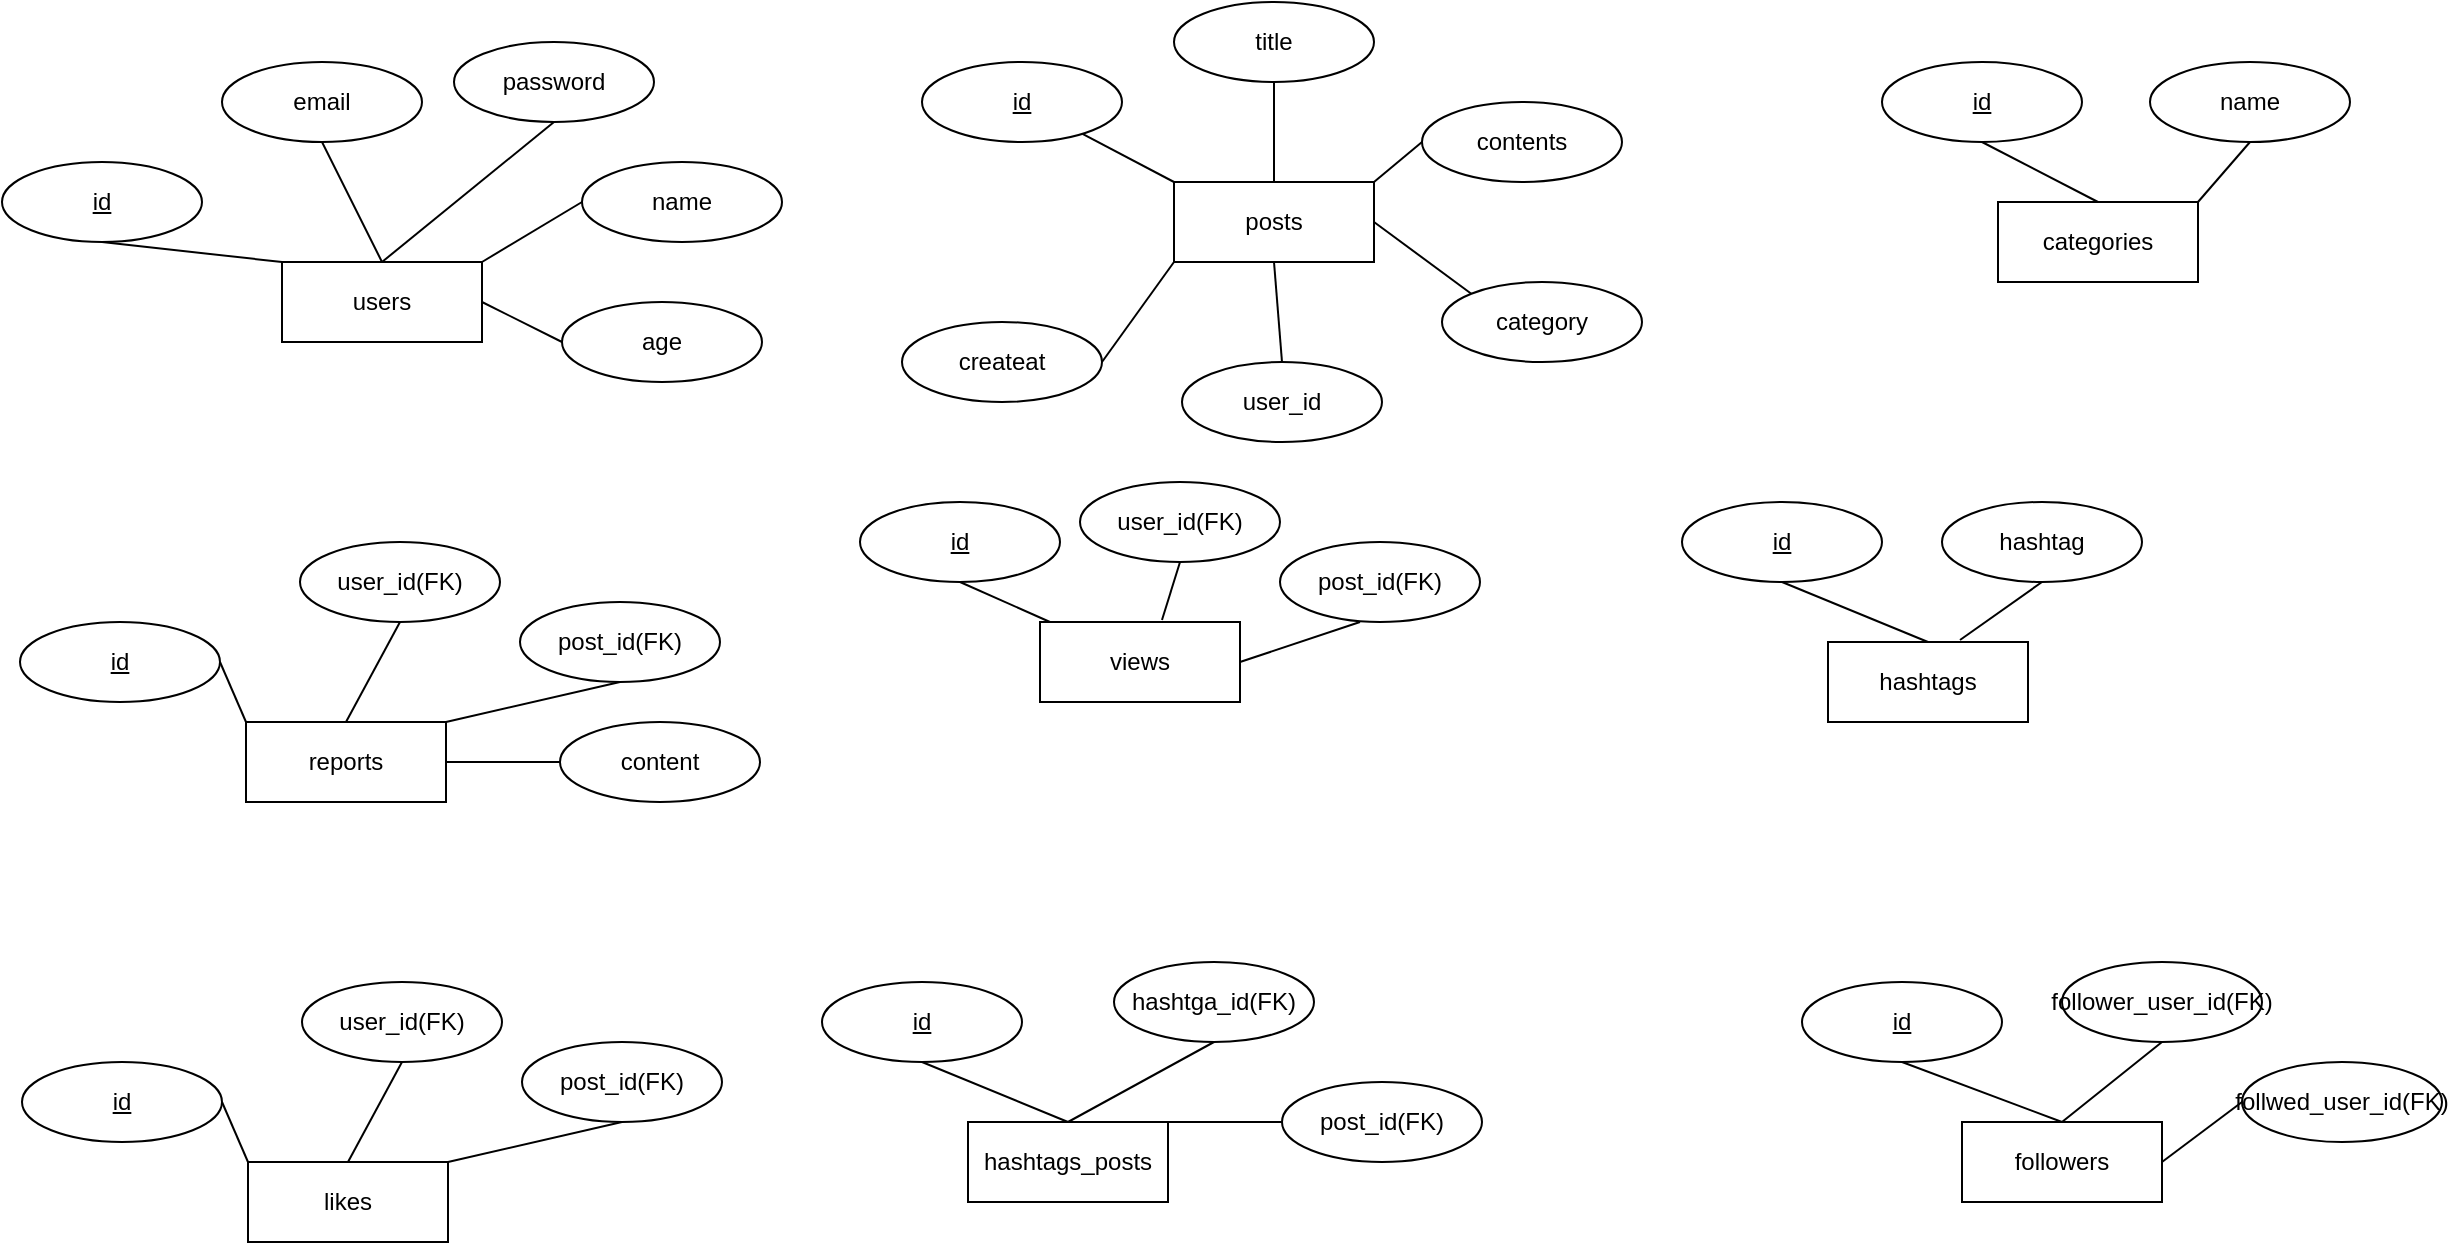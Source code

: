 <mxfile version="26.0.2">
  <diagram name="페이지-1" id="lvyuOp6DfGSYLUduwq0f">
    <mxGraphModel dx="1434" dy="746" grid="1" gridSize="10" guides="1" tooltips="1" connect="1" arrows="1" fold="1" page="1" pageScale="1" pageWidth="827" pageHeight="1169" math="0" shadow="0">
      <root>
        <mxCell id="0" />
        <mxCell id="1" parent="0" />
        <mxCell id="c4Icw5I4XPBOKroQMkJ1-81" value="" style="group" vertex="1" connectable="0" parent="1">
          <mxGeometry x="490" y="10" width="370" height="220" as="geometry" />
        </mxCell>
        <mxCell id="c4Icw5I4XPBOKroQMkJ1-2" value="posts" style="whiteSpace=wrap;html=1;align=center;" vertex="1" parent="c4Icw5I4XPBOKroQMkJ1-81">
          <mxGeometry x="136" y="90" width="100" height="40" as="geometry" />
        </mxCell>
        <mxCell id="c4Icw5I4XPBOKroQMkJ1-16" value="id" style="ellipse;whiteSpace=wrap;html=1;align=center;fontStyle=4;" vertex="1" parent="c4Icw5I4XPBOKroQMkJ1-81">
          <mxGeometry x="10" y="30" width="100" height="40" as="geometry" />
        </mxCell>
        <mxCell id="c4Icw5I4XPBOKroQMkJ1-28" value="title" style="ellipse;whiteSpace=wrap;html=1;align=center;" vertex="1" parent="c4Icw5I4XPBOKroQMkJ1-81">
          <mxGeometry x="136" width="100" height="40" as="geometry" />
        </mxCell>
        <mxCell id="c4Icw5I4XPBOKroQMkJ1-29" value="contents" style="ellipse;whiteSpace=wrap;html=1;align=center;" vertex="1" parent="c4Icw5I4XPBOKroQMkJ1-81">
          <mxGeometry x="260" y="50" width="100" height="40" as="geometry" />
        </mxCell>
        <mxCell id="c4Icw5I4XPBOKroQMkJ1-30" value="category" style="ellipse;whiteSpace=wrap;html=1;align=center;" vertex="1" parent="c4Icw5I4XPBOKroQMkJ1-81">
          <mxGeometry x="270" y="140" width="100" height="40" as="geometry" />
        </mxCell>
        <mxCell id="c4Icw5I4XPBOKroQMkJ1-31" value="user_id" style="ellipse;whiteSpace=wrap;html=1;align=center;" vertex="1" parent="c4Icw5I4XPBOKroQMkJ1-81">
          <mxGeometry x="140" y="180" width="100" height="40" as="geometry" />
        </mxCell>
        <mxCell id="c4Icw5I4XPBOKroQMkJ1-32" value="createat" style="ellipse;whiteSpace=wrap;html=1;align=center;" vertex="1" parent="c4Icw5I4XPBOKroQMkJ1-81">
          <mxGeometry y="160" width="100" height="40" as="geometry" />
        </mxCell>
        <mxCell id="c4Icw5I4XPBOKroQMkJ1-33" value="" style="endArrow=none;html=1;rounded=0;exitX=0;exitY=0;exitDx=0;exitDy=0;" edge="1" parent="c4Icw5I4XPBOKroQMkJ1-81" source="c4Icw5I4XPBOKroQMkJ1-2" target="c4Icw5I4XPBOKroQMkJ1-16">
          <mxGeometry relative="1" as="geometry">
            <mxPoint x="300" y="-240" as="sourcePoint" />
            <mxPoint x="260" y="-260" as="targetPoint" />
          </mxGeometry>
        </mxCell>
        <mxCell id="c4Icw5I4XPBOKroQMkJ1-34" value="" style="endArrow=none;html=1;rounded=0;exitX=0.5;exitY=0;exitDx=0;exitDy=0;entryX=0.5;entryY=1;entryDx=0;entryDy=0;" edge="1" parent="c4Icw5I4XPBOKroQMkJ1-81" source="c4Icw5I4XPBOKroQMkJ1-2" target="c4Icw5I4XPBOKroQMkJ1-28">
          <mxGeometry relative="1" as="geometry">
            <mxPoint x="146" y="100" as="sourcePoint" />
            <mxPoint x="114" y="77" as="targetPoint" />
          </mxGeometry>
        </mxCell>
        <mxCell id="c4Icw5I4XPBOKroQMkJ1-35" value="" style="endArrow=none;html=1;rounded=0;exitX=1;exitY=0;exitDx=0;exitDy=0;entryX=0;entryY=0.5;entryDx=0;entryDy=0;" edge="1" parent="c4Icw5I4XPBOKroQMkJ1-81" source="c4Icw5I4XPBOKroQMkJ1-2" target="c4Icw5I4XPBOKroQMkJ1-29">
          <mxGeometry relative="1" as="geometry">
            <mxPoint x="196" y="100" as="sourcePoint" />
            <mxPoint x="210" y="50" as="targetPoint" />
          </mxGeometry>
        </mxCell>
        <mxCell id="c4Icw5I4XPBOKroQMkJ1-36" value="" style="endArrow=none;html=1;rounded=0;entryX=0;entryY=0;entryDx=0;entryDy=0;exitX=1;exitY=0.5;exitDx=0;exitDy=0;" edge="1" parent="c4Icw5I4XPBOKroQMkJ1-81" source="c4Icw5I4XPBOKroQMkJ1-2" target="c4Icw5I4XPBOKroQMkJ1-30">
          <mxGeometry relative="1" as="geometry">
            <mxPoint x="240" y="110" as="sourcePoint" />
            <mxPoint x="280" y="100" as="targetPoint" />
          </mxGeometry>
        </mxCell>
        <mxCell id="c4Icw5I4XPBOKroQMkJ1-37" value="" style="endArrow=none;html=1;rounded=0;entryX=0.5;entryY=0;entryDx=0;entryDy=0;exitX=0.5;exitY=1;exitDx=0;exitDy=0;" edge="1" parent="c4Icw5I4XPBOKroQMkJ1-81" source="c4Icw5I4XPBOKroQMkJ1-2" target="c4Icw5I4XPBOKroQMkJ1-31">
          <mxGeometry relative="1" as="geometry">
            <mxPoint x="246" y="120" as="sourcePoint" />
            <mxPoint x="295" y="156" as="targetPoint" />
          </mxGeometry>
        </mxCell>
        <mxCell id="c4Icw5I4XPBOKroQMkJ1-38" value="" style="endArrow=none;html=1;rounded=0;entryX=1;entryY=0.5;entryDx=0;entryDy=0;exitX=0;exitY=1;exitDx=0;exitDy=0;" edge="1" parent="c4Icw5I4XPBOKroQMkJ1-81" source="c4Icw5I4XPBOKroQMkJ1-2" target="c4Icw5I4XPBOKroQMkJ1-32">
          <mxGeometry relative="1" as="geometry">
            <mxPoint x="196" y="140" as="sourcePoint" />
            <mxPoint x="210" y="200" as="targetPoint" />
          </mxGeometry>
        </mxCell>
        <mxCell id="c4Icw5I4XPBOKroQMkJ1-82" value="" style="group" vertex="1" connectable="0" parent="1">
          <mxGeometry x="980" y="40" width="234" height="110" as="geometry" />
        </mxCell>
        <mxCell id="c4Icw5I4XPBOKroQMkJ1-3" value="categories" style="whiteSpace=wrap;html=1;align=center;" vertex="1" parent="c4Icw5I4XPBOKroQMkJ1-82">
          <mxGeometry x="58" y="70" width="100" height="40" as="geometry" />
        </mxCell>
        <mxCell id="c4Icw5I4XPBOKroQMkJ1-10" value="id" style="ellipse;whiteSpace=wrap;html=1;align=center;fontStyle=4;" vertex="1" parent="c4Icw5I4XPBOKroQMkJ1-82">
          <mxGeometry width="100" height="40" as="geometry" />
        </mxCell>
        <mxCell id="c4Icw5I4XPBOKroQMkJ1-39" value="name" style="ellipse;whiteSpace=wrap;html=1;align=center;" vertex="1" parent="c4Icw5I4XPBOKroQMkJ1-82">
          <mxGeometry x="134" width="100" height="40" as="geometry" />
        </mxCell>
        <mxCell id="c4Icw5I4XPBOKroQMkJ1-40" value="" style="endArrow=none;html=1;rounded=0;entryX=0.5;entryY=0;entryDx=0;entryDy=0;exitX=0.5;exitY=1;exitDx=0;exitDy=0;" edge="1" parent="c4Icw5I4XPBOKroQMkJ1-82" source="c4Icw5I4XPBOKroQMkJ1-10" target="c4Icw5I4XPBOKroQMkJ1-3">
          <mxGeometry relative="1" as="geometry">
            <mxPoint x="64" y="-250" as="sourcePoint" />
            <mxPoint x="28" y="-200" as="targetPoint" />
          </mxGeometry>
        </mxCell>
        <mxCell id="c4Icw5I4XPBOKroQMkJ1-41" value="" style="endArrow=none;html=1;rounded=0;entryX=1;entryY=0;entryDx=0;entryDy=0;exitX=0.5;exitY=1;exitDx=0;exitDy=0;" edge="1" parent="c4Icw5I4XPBOKroQMkJ1-82" source="c4Icw5I4XPBOKroQMkJ1-39" target="c4Icw5I4XPBOKroQMkJ1-3">
          <mxGeometry relative="1" as="geometry">
            <mxPoint x="60" y="50" as="sourcePoint" />
            <mxPoint x="118" y="80" as="targetPoint" />
          </mxGeometry>
        </mxCell>
        <mxCell id="c4Icw5I4XPBOKroQMkJ1-83" value="" style="group" vertex="1" connectable="0" parent="1">
          <mxGeometry x="469" y="250" width="310" height="110" as="geometry" />
        </mxCell>
        <mxCell id="c4Icw5I4XPBOKroQMkJ1-4" value="views" style="whiteSpace=wrap;html=1;align=center;" vertex="1" parent="c4Icw5I4XPBOKroQMkJ1-83">
          <mxGeometry x="90" y="70" width="100" height="40" as="geometry" />
        </mxCell>
        <mxCell id="c4Icw5I4XPBOKroQMkJ1-11" value="id" style="ellipse;whiteSpace=wrap;html=1;align=center;fontStyle=4;" vertex="1" parent="c4Icw5I4XPBOKroQMkJ1-83">
          <mxGeometry y="10" width="100" height="40" as="geometry" />
        </mxCell>
        <mxCell id="c4Icw5I4XPBOKroQMkJ1-43" value="user_id(FK)" style="ellipse;whiteSpace=wrap;html=1;align=center;" vertex="1" parent="c4Icw5I4XPBOKroQMkJ1-83">
          <mxGeometry x="110" width="100" height="40" as="geometry" />
        </mxCell>
        <mxCell id="c4Icw5I4XPBOKroQMkJ1-44" value="post_id(FK)" style="ellipse;whiteSpace=wrap;html=1;align=center;" vertex="1" parent="c4Icw5I4XPBOKroQMkJ1-83">
          <mxGeometry x="210" y="30" width="100" height="40" as="geometry" />
        </mxCell>
        <mxCell id="c4Icw5I4XPBOKroQMkJ1-45" value="" style="endArrow=none;html=1;rounded=0;exitX=0.5;exitY=1;exitDx=0;exitDy=0;" edge="1" parent="c4Icw5I4XPBOKroQMkJ1-83" source="c4Icw5I4XPBOKroQMkJ1-11" target="c4Icw5I4XPBOKroQMkJ1-4">
          <mxGeometry relative="1" as="geometry">
            <mxPoint x="62" y="-180" as="sourcePoint" />
            <mxPoint x="120" y="-150" as="targetPoint" />
          </mxGeometry>
        </mxCell>
        <mxCell id="c4Icw5I4XPBOKroQMkJ1-46" value="" style="endArrow=none;html=1;rounded=0;exitX=0.5;exitY=1;exitDx=0;exitDy=0;entryX=0.61;entryY=-0.025;entryDx=0;entryDy=0;entryPerimeter=0;" edge="1" parent="c4Icw5I4XPBOKroQMkJ1-83" source="c4Icw5I4XPBOKroQMkJ1-43" target="c4Icw5I4XPBOKroQMkJ1-4">
          <mxGeometry relative="1" as="geometry">
            <mxPoint x="60" y="60" as="sourcePoint" />
            <mxPoint x="105" y="80" as="targetPoint" />
          </mxGeometry>
        </mxCell>
        <mxCell id="c4Icw5I4XPBOKroQMkJ1-47" value="" style="endArrow=none;html=1;rounded=0;entryX=1;entryY=0.5;entryDx=0;entryDy=0;" edge="1" parent="c4Icw5I4XPBOKroQMkJ1-83" target="c4Icw5I4XPBOKroQMkJ1-4">
          <mxGeometry relative="1" as="geometry">
            <mxPoint x="250" y="70" as="sourcePoint" />
            <mxPoint x="161" y="79" as="targetPoint" />
          </mxGeometry>
        </mxCell>
        <mxCell id="c4Icw5I4XPBOKroQMkJ1-84" value="" style="group" vertex="1" connectable="0" parent="1">
          <mxGeometry x="880" y="260" width="230" height="110" as="geometry" />
        </mxCell>
        <mxCell id="c4Icw5I4XPBOKroQMkJ1-5" value="hashtags" style="whiteSpace=wrap;html=1;align=center;" vertex="1" parent="c4Icw5I4XPBOKroQMkJ1-84">
          <mxGeometry x="73" y="70" width="100" height="40" as="geometry" />
        </mxCell>
        <mxCell id="c4Icw5I4XPBOKroQMkJ1-12" value="id" style="ellipse;whiteSpace=wrap;html=1;align=center;fontStyle=4;" vertex="1" parent="c4Icw5I4XPBOKroQMkJ1-84">
          <mxGeometry width="100" height="40" as="geometry" />
        </mxCell>
        <mxCell id="c4Icw5I4XPBOKroQMkJ1-48" value="hashtag" style="ellipse;whiteSpace=wrap;html=1;align=center;" vertex="1" parent="c4Icw5I4XPBOKroQMkJ1-84">
          <mxGeometry x="130" width="100" height="40" as="geometry" />
        </mxCell>
        <mxCell id="c4Icw5I4XPBOKroQMkJ1-50" value="" style="endArrow=none;html=1;rounded=0;entryX=0.5;entryY=0;entryDx=0;entryDy=0;exitX=0.5;exitY=1;exitDx=0;exitDy=0;" edge="1" parent="c4Icw5I4XPBOKroQMkJ1-84" source="c4Icw5I4XPBOKroQMkJ1-12" target="c4Icw5I4XPBOKroQMkJ1-5">
          <mxGeometry relative="1" as="geometry">
            <mxPoint x="270" y="-100" as="sourcePoint" />
            <mxPoint x="210" y="-80" as="targetPoint" />
          </mxGeometry>
        </mxCell>
        <mxCell id="c4Icw5I4XPBOKroQMkJ1-51" value="" style="endArrow=none;html=1;rounded=0;entryX=0.66;entryY=-0.025;entryDx=0;entryDy=0;exitX=0.5;exitY=1;exitDx=0;exitDy=0;entryPerimeter=0;" edge="1" parent="c4Icw5I4XPBOKroQMkJ1-84" source="c4Icw5I4XPBOKroQMkJ1-48" target="c4Icw5I4XPBOKroQMkJ1-5">
          <mxGeometry relative="1" as="geometry">
            <mxPoint x="60" y="50" as="sourcePoint" />
            <mxPoint x="133" y="80" as="targetPoint" />
          </mxGeometry>
        </mxCell>
        <mxCell id="c4Icw5I4XPBOKroQMkJ1-85" value="" style="group" vertex="1" connectable="0" parent="1">
          <mxGeometry x="450" y="490" width="330" height="120" as="geometry" />
        </mxCell>
        <mxCell id="c4Icw5I4XPBOKroQMkJ1-52" value="hashtags_posts" style="whiteSpace=wrap;html=1;align=center;" vertex="1" parent="c4Icw5I4XPBOKroQMkJ1-85">
          <mxGeometry x="73" y="80" width="100" height="40" as="geometry" />
        </mxCell>
        <mxCell id="c4Icw5I4XPBOKroQMkJ1-53" value="id" style="ellipse;whiteSpace=wrap;html=1;align=center;fontStyle=4;" vertex="1" parent="c4Icw5I4XPBOKroQMkJ1-85">
          <mxGeometry y="10" width="100" height="40" as="geometry" />
        </mxCell>
        <mxCell id="c4Icw5I4XPBOKroQMkJ1-54" value="" style="endArrow=none;html=1;rounded=0;entryX=0.5;entryY=0;entryDx=0;entryDy=0;exitX=0.5;exitY=1;exitDx=0;exitDy=0;" edge="1" parent="c4Icw5I4XPBOKroQMkJ1-85" source="c4Icw5I4XPBOKroQMkJ1-53" target="c4Icw5I4XPBOKroQMkJ1-52">
          <mxGeometry relative="1" as="geometry">
            <mxPoint x="60" y="-90" as="sourcePoint" />
            <mxPoint x="133" y="-60" as="targetPoint" />
          </mxGeometry>
        </mxCell>
        <mxCell id="c4Icw5I4XPBOKroQMkJ1-56" value="post_id(FK)" style="ellipse;whiteSpace=wrap;html=1;align=center;" vertex="1" parent="c4Icw5I4XPBOKroQMkJ1-85">
          <mxGeometry x="230" y="60" width="100" height="40" as="geometry" />
        </mxCell>
        <mxCell id="c4Icw5I4XPBOKroQMkJ1-58" value="hashtga_id(FK)" style="ellipse;whiteSpace=wrap;html=1;align=center;" vertex="1" parent="c4Icw5I4XPBOKroQMkJ1-85">
          <mxGeometry x="146" width="100" height="40" as="geometry" />
        </mxCell>
        <mxCell id="c4Icw5I4XPBOKroQMkJ1-59" value="" style="endArrow=none;html=1;rounded=0;entryX=0.5;entryY=0;entryDx=0;entryDy=0;exitX=0.5;exitY=1;exitDx=0;exitDy=0;" edge="1" parent="c4Icw5I4XPBOKroQMkJ1-85" source="c4Icw5I4XPBOKroQMkJ1-58" target="c4Icw5I4XPBOKroQMkJ1-52">
          <mxGeometry relative="1" as="geometry">
            <mxPoint x="190" y="-90" as="sourcePoint" />
            <mxPoint x="149" y="-61" as="targetPoint" />
          </mxGeometry>
        </mxCell>
        <mxCell id="c4Icw5I4XPBOKroQMkJ1-60" value="" style="endArrow=none;html=1;rounded=0;entryX=1;entryY=0;entryDx=0;entryDy=0;exitX=0;exitY=0.5;exitDx=0;exitDy=0;" edge="1" parent="c4Icw5I4XPBOKroQMkJ1-85" source="c4Icw5I4XPBOKroQMkJ1-56" target="c4Icw5I4XPBOKroQMkJ1-52">
          <mxGeometry relative="1" as="geometry">
            <mxPoint x="206" y="50" as="sourcePoint" />
            <mxPoint x="133" y="90" as="targetPoint" />
          </mxGeometry>
        </mxCell>
        <mxCell id="c4Icw5I4XPBOKroQMkJ1-87" value="" style="group" vertex="1" connectable="0" parent="1">
          <mxGeometry x="50" y="500" width="350" height="130" as="geometry" />
        </mxCell>
        <mxCell id="c4Icw5I4XPBOKroQMkJ1-6" value="likes" style="whiteSpace=wrap;html=1;align=center;" vertex="1" parent="c4Icw5I4XPBOKroQMkJ1-87">
          <mxGeometry x="113" y="90" width="100" height="40" as="geometry" />
        </mxCell>
        <mxCell id="c4Icw5I4XPBOKroQMkJ1-14" value="id" style="ellipse;whiteSpace=wrap;html=1;align=center;fontStyle=4;" vertex="1" parent="c4Icw5I4XPBOKroQMkJ1-87">
          <mxGeometry y="40" width="100" height="40" as="geometry" />
        </mxCell>
        <mxCell id="c4Icw5I4XPBOKroQMkJ1-61" value="user_id(FK)" style="ellipse;whiteSpace=wrap;html=1;align=center;" vertex="1" parent="c4Icw5I4XPBOKroQMkJ1-87">
          <mxGeometry x="140" width="100" height="40" as="geometry" />
        </mxCell>
        <mxCell id="c4Icw5I4XPBOKroQMkJ1-62" value="post_id(FK)" style="ellipse;whiteSpace=wrap;html=1;align=center;" vertex="1" parent="c4Icw5I4XPBOKroQMkJ1-87">
          <mxGeometry x="250" y="30" width="100" height="40" as="geometry" />
        </mxCell>
        <mxCell id="c4Icw5I4XPBOKroQMkJ1-63" value="" style="endArrow=none;html=1;rounded=0;entryX=0;entryY=0;entryDx=0;entryDy=0;exitX=1;exitY=0.5;exitDx=0;exitDy=0;" edge="1" parent="c4Icw5I4XPBOKroQMkJ1-87" source="c4Icw5I4XPBOKroQMkJ1-14" target="c4Icw5I4XPBOKroQMkJ1-6">
          <mxGeometry relative="1" as="geometry">
            <mxPoint x="246" y="-110" as="sourcePoint" />
            <mxPoint x="173" y="-70" as="targetPoint" />
          </mxGeometry>
        </mxCell>
        <mxCell id="c4Icw5I4XPBOKroQMkJ1-64" value="" style="endArrow=none;html=1;rounded=0;entryX=0.5;entryY=0;entryDx=0;entryDy=0;exitX=0.5;exitY=1;exitDx=0;exitDy=0;" edge="1" parent="c4Icw5I4XPBOKroQMkJ1-87" source="c4Icw5I4XPBOKroQMkJ1-61" target="c4Icw5I4XPBOKroQMkJ1-6">
          <mxGeometry relative="1" as="geometry">
            <mxPoint x="110" y="70" as="sourcePoint" />
            <mxPoint x="123" y="100" as="targetPoint" />
          </mxGeometry>
        </mxCell>
        <mxCell id="c4Icw5I4XPBOKroQMkJ1-65" value="" style="endArrow=none;html=1;rounded=0;exitX=0.5;exitY=1;exitDx=0;exitDy=0;entryX=1;entryY=0;entryDx=0;entryDy=0;" edge="1" parent="c4Icw5I4XPBOKroQMkJ1-87" source="c4Icw5I4XPBOKroQMkJ1-62" target="c4Icw5I4XPBOKroQMkJ1-6">
          <mxGeometry relative="1" as="geometry">
            <mxPoint x="193" y="52" as="sourcePoint" />
            <mxPoint x="220" y="90" as="targetPoint" />
          </mxGeometry>
        </mxCell>
        <mxCell id="c4Icw5I4XPBOKroQMkJ1-90" value="" style="group" vertex="1" connectable="0" parent="1">
          <mxGeometry x="49" y="280" width="370" height="130" as="geometry" />
        </mxCell>
        <mxCell id="c4Icw5I4XPBOKroQMkJ1-91" value="reports" style="whiteSpace=wrap;html=1;align=center;" vertex="1" parent="c4Icw5I4XPBOKroQMkJ1-90">
          <mxGeometry x="113" y="90" width="100" height="40" as="geometry" />
        </mxCell>
        <mxCell id="c4Icw5I4XPBOKroQMkJ1-92" value="id" style="ellipse;whiteSpace=wrap;html=1;align=center;fontStyle=4;" vertex="1" parent="c4Icw5I4XPBOKroQMkJ1-90">
          <mxGeometry y="40" width="100" height="40" as="geometry" />
        </mxCell>
        <mxCell id="c4Icw5I4XPBOKroQMkJ1-93" value="user_id(FK)" style="ellipse;whiteSpace=wrap;html=1;align=center;" vertex="1" parent="c4Icw5I4XPBOKroQMkJ1-90">
          <mxGeometry x="140" width="100" height="40" as="geometry" />
        </mxCell>
        <mxCell id="c4Icw5I4XPBOKroQMkJ1-94" value="post_id(FK)" style="ellipse;whiteSpace=wrap;html=1;align=center;" vertex="1" parent="c4Icw5I4XPBOKroQMkJ1-90">
          <mxGeometry x="250" y="30" width="100" height="40" as="geometry" />
        </mxCell>
        <mxCell id="c4Icw5I4XPBOKroQMkJ1-95" value="" style="endArrow=none;html=1;rounded=0;entryX=0;entryY=0;entryDx=0;entryDy=0;exitX=1;exitY=0.5;exitDx=0;exitDy=0;" edge="1" parent="c4Icw5I4XPBOKroQMkJ1-90" source="c4Icw5I4XPBOKroQMkJ1-92" target="c4Icw5I4XPBOKroQMkJ1-91">
          <mxGeometry relative="1" as="geometry">
            <mxPoint x="246" y="-110" as="sourcePoint" />
            <mxPoint x="173" y="-70" as="targetPoint" />
          </mxGeometry>
        </mxCell>
        <mxCell id="c4Icw5I4XPBOKroQMkJ1-96" value="" style="endArrow=none;html=1;rounded=0;entryX=0.5;entryY=0;entryDx=0;entryDy=0;exitX=0.5;exitY=1;exitDx=0;exitDy=0;" edge="1" parent="c4Icw5I4XPBOKroQMkJ1-90" source="c4Icw5I4XPBOKroQMkJ1-93" target="c4Icw5I4XPBOKroQMkJ1-91">
          <mxGeometry relative="1" as="geometry">
            <mxPoint x="110" y="70" as="sourcePoint" />
            <mxPoint x="123" y="100" as="targetPoint" />
          </mxGeometry>
        </mxCell>
        <mxCell id="c4Icw5I4XPBOKroQMkJ1-97" value="" style="endArrow=none;html=1;rounded=0;exitX=0.5;exitY=1;exitDx=0;exitDy=0;entryX=1;entryY=0;entryDx=0;entryDy=0;" edge="1" parent="c4Icw5I4XPBOKroQMkJ1-90" source="c4Icw5I4XPBOKroQMkJ1-94" target="c4Icw5I4XPBOKroQMkJ1-91">
          <mxGeometry relative="1" as="geometry">
            <mxPoint x="193" y="52" as="sourcePoint" />
            <mxPoint x="220" y="90" as="targetPoint" />
          </mxGeometry>
        </mxCell>
        <mxCell id="c4Icw5I4XPBOKroQMkJ1-98" value="content" style="ellipse;whiteSpace=wrap;html=1;align=center;" vertex="1" parent="c4Icw5I4XPBOKroQMkJ1-90">
          <mxGeometry x="270" y="90" width="100" height="40" as="geometry" />
        </mxCell>
        <mxCell id="c4Icw5I4XPBOKroQMkJ1-99" value="" style="endArrow=none;html=1;rounded=0;exitX=0;exitY=0.5;exitDx=0;exitDy=0;entryX=1;entryY=0.5;entryDx=0;entryDy=0;" edge="1" parent="c4Icw5I4XPBOKroQMkJ1-90" source="c4Icw5I4XPBOKroQMkJ1-98" target="c4Icw5I4XPBOKroQMkJ1-91">
          <mxGeometry relative="1" as="geometry">
            <mxPoint x="310" y="80" as="sourcePoint" />
            <mxPoint x="223" y="100" as="targetPoint" />
          </mxGeometry>
        </mxCell>
        <mxCell id="c4Icw5I4XPBOKroQMkJ1-100" value="" style="group" vertex="1" connectable="0" parent="1">
          <mxGeometry x="940" y="490" width="320" height="120" as="geometry" />
        </mxCell>
        <mxCell id="c4Icw5I4XPBOKroQMkJ1-101" value="followers" style="whiteSpace=wrap;html=1;align=center;" vertex="1" parent="c4Icw5I4XPBOKroQMkJ1-100">
          <mxGeometry x="80" y="80" width="100" height="40" as="geometry" />
        </mxCell>
        <mxCell id="c4Icw5I4XPBOKroQMkJ1-102" value="id" style="ellipse;whiteSpace=wrap;html=1;align=center;fontStyle=4;" vertex="1" parent="c4Icw5I4XPBOKroQMkJ1-100">
          <mxGeometry y="10" width="100" height="40" as="geometry" />
        </mxCell>
        <mxCell id="c4Icw5I4XPBOKroQMkJ1-103" value="" style="endArrow=none;html=1;rounded=0;entryX=0.5;entryY=0;entryDx=0;entryDy=0;exitX=0.5;exitY=1;exitDx=0;exitDy=0;" edge="1" parent="c4Icw5I4XPBOKroQMkJ1-100" source="c4Icw5I4XPBOKroQMkJ1-102" target="c4Icw5I4XPBOKroQMkJ1-101">
          <mxGeometry relative="1" as="geometry">
            <mxPoint x="80" y="-150" as="sourcePoint" />
            <mxPoint x="93" y="-120" as="targetPoint" />
          </mxGeometry>
        </mxCell>
        <mxCell id="c4Icw5I4XPBOKroQMkJ1-104" value="follower_user_id(FK)" style="ellipse;whiteSpace=wrap;html=1;align=center;" vertex="1" parent="c4Icw5I4XPBOKroQMkJ1-100">
          <mxGeometry x="130" width="100" height="40" as="geometry" />
        </mxCell>
        <mxCell id="c4Icw5I4XPBOKroQMkJ1-105" value="" style="endArrow=none;html=1;rounded=0;entryX=0.5;entryY=1;entryDx=0;entryDy=0;exitX=0.5;exitY=0;exitDx=0;exitDy=0;" edge="1" parent="c4Icw5I4XPBOKroQMkJ1-100" source="c4Icw5I4XPBOKroQMkJ1-101" target="c4Icw5I4XPBOKroQMkJ1-104">
          <mxGeometry relative="1" as="geometry">
            <mxPoint x="60" y="60" as="sourcePoint" />
            <mxPoint x="140" y="90" as="targetPoint" />
          </mxGeometry>
        </mxCell>
        <mxCell id="c4Icw5I4XPBOKroQMkJ1-106" value="follwed_user_id(FK)" style="ellipse;whiteSpace=wrap;html=1;align=center;" vertex="1" parent="c4Icw5I4XPBOKroQMkJ1-100">
          <mxGeometry x="220" y="50" width="100" height="40" as="geometry" />
        </mxCell>
        <mxCell id="c4Icw5I4XPBOKroQMkJ1-107" value="" style="endArrow=none;html=1;rounded=0;entryX=0;entryY=0.5;entryDx=0;entryDy=0;exitX=1;exitY=0.5;exitDx=0;exitDy=0;" edge="1" parent="c4Icw5I4XPBOKroQMkJ1-100" source="c4Icw5I4XPBOKroQMkJ1-101" target="c4Icw5I4XPBOKroQMkJ1-106">
          <mxGeometry relative="1" as="geometry">
            <mxPoint x="140" y="90" as="sourcePoint" />
            <mxPoint x="190" y="50" as="targetPoint" />
          </mxGeometry>
        </mxCell>
        <mxCell id="c4Icw5I4XPBOKroQMkJ1-108" value="" style="group" vertex="1" connectable="0" parent="1">
          <mxGeometry x="40" y="30" width="390" height="170" as="geometry" />
        </mxCell>
        <mxCell id="c4Icw5I4XPBOKroQMkJ1-109" value="users" style="whiteSpace=wrap;html=1;align=center;" vertex="1" parent="c4Icw5I4XPBOKroQMkJ1-108">
          <mxGeometry x="140" y="110" width="100" height="40" as="geometry" />
        </mxCell>
        <mxCell id="c4Icw5I4XPBOKroQMkJ1-110" value="id" style="ellipse;whiteSpace=wrap;html=1;align=center;fontStyle=4;" vertex="1" parent="c4Icw5I4XPBOKroQMkJ1-108">
          <mxGeometry y="60" width="100" height="40" as="geometry" />
        </mxCell>
        <mxCell id="c4Icw5I4XPBOKroQMkJ1-111" value="email" style="ellipse;whiteSpace=wrap;html=1;align=center;" vertex="1" parent="c4Icw5I4XPBOKroQMkJ1-108">
          <mxGeometry x="110" y="10" width="100" height="40" as="geometry" />
        </mxCell>
        <mxCell id="c4Icw5I4XPBOKroQMkJ1-112" value="" style="endArrow=none;html=1;rounded=0;exitX=0.5;exitY=1;exitDx=0;exitDy=0;entryX=0;entryY=0;entryDx=0;entryDy=0;" edge="1" parent="c4Icw5I4XPBOKroQMkJ1-108" source="c4Icw5I4XPBOKroQMkJ1-110" target="c4Icw5I4XPBOKroQMkJ1-109">
          <mxGeometry relative="1" as="geometry">
            <mxPoint x="90" y="180" as="sourcePoint" />
            <mxPoint x="250" y="180" as="targetPoint" />
          </mxGeometry>
        </mxCell>
        <mxCell id="c4Icw5I4XPBOKroQMkJ1-113" value="password" style="ellipse;whiteSpace=wrap;html=1;align=center;" vertex="1" parent="c4Icw5I4XPBOKroQMkJ1-108">
          <mxGeometry x="226" width="100" height="40" as="geometry" />
        </mxCell>
        <mxCell id="c4Icw5I4XPBOKroQMkJ1-114" value="name" style="ellipse;whiteSpace=wrap;html=1;align=center;" vertex="1" parent="c4Icw5I4XPBOKroQMkJ1-108">
          <mxGeometry x="290" y="60" width="100" height="40" as="geometry" />
        </mxCell>
        <mxCell id="c4Icw5I4XPBOKroQMkJ1-115" value="age" style="ellipse;whiteSpace=wrap;html=1;align=center;" vertex="1" parent="c4Icw5I4XPBOKroQMkJ1-108">
          <mxGeometry x="280" y="130" width="100" height="40" as="geometry" />
        </mxCell>
        <mxCell id="c4Icw5I4XPBOKroQMkJ1-116" value="" style="endArrow=none;html=1;rounded=0;exitX=0.5;exitY=1;exitDx=0;exitDy=0;entryX=0.5;entryY=0;entryDx=0;entryDy=0;" edge="1" parent="c4Icw5I4XPBOKroQMkJ1-108" source="c4Icw5I4XPBOKroQMkJ1-113" target="c4Icw5I4XPBOKroQMkJ1-109">
          <mxGeometry relative="1" as="geometry">
            <mxPoint x="80" y="70" as="sourcePoint" />
            <mxPoint x="150" y="120" as="targetPoint" />
          </mxGeometry>
        </mxCell>
        <mxCell id="c4Icw5I4XPBOKroQMkJ1-117" value="" style="endArrow=none;html=1;rounded=0;exitX=0.5;exitY=1;exitDx=0;exitDy=0;" edge="1" parent="c4Icw5I4XPBOKroQMkJ1-108" source="c4Icw5I4XPBOKroQMkJ1-111">
          <mxGeometry relative="1" as="geometry">
            <mxPoint x="324" y="70" as="sourcePoint" />
            <mxPoint x="190" y="110" as="targetPoint" />
          </mxGeometry>
        </mxCell>
        <mxCell id="c4Icw5I4XPBOKroQMkJ1-118" value="" style="endArrow=none;html=1;rounded=0;exitX=0;exitY=0.5;exitDx=0;exitDy=0;entryX=1;entryY=0;entryDx=0;entryDy=0;" edge="1" parent="c4Icw5I4XPBOKroQMkJ1-108" source="c4Icw5I4XPBOKroQMkJ1-114" target="c4Icw5I4XPBOKroQMkJ1-109">
          <mxGeometry relative="1" as="geometry">
            <mxPoint x="200" y="70" as="sourcePoint" />
            <mxPoint x="200" y="120" as="targetPoint" />
          </mxGeometry>
        </mxCell>
        <mxCell id="c4Icw5I4XPBOKroQMkJ1-119" value="" style="endArrow=none;html=1;rounded=0;exitX=0;exitY=0.5;exitDx=0;exitDy=0;entryX=1;entryY=0.5;entryDx=0;entryDy=0;" edge="1" parent="c4Icw5I4XPBOKroQMkJ1-108" source="c4Icw5I4XPBOKroQMkJ1-115" target="c4Icw5I4XPBOKroQMkJ1-109">
          <mxGeometry relative="1" as="geometry">
            <mxPoint x="290" y="110" as="sourcePoint" />
            <mxPoint x="250" y="120" as="targetPoint" />
          </mxGeometry>
        </mxCell>
      </root>
    </mxGraphModel>
  </diagram>
</mxfile>

